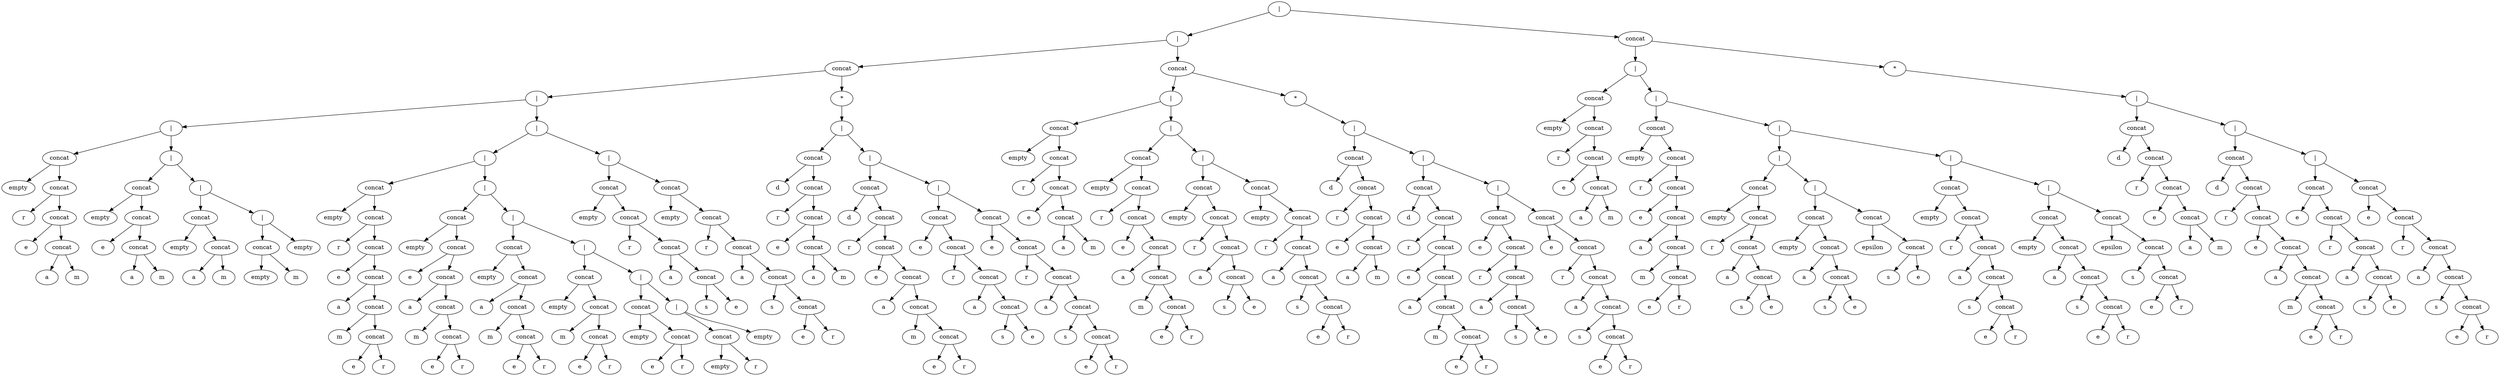 digraph G {
  tqdzowwwfpzbmthllhtxhfxwwqhfbe [label="|"];
  tqdzowwwfpzbmthllhtxhfxwwqhfbe -> tvkfwtobokqbbnuyygrsabollouxmg;
  tvkfwtobokqbbnuyygrsabollouxmg [label="|"];
  tvkfwtobokqbbnuyygrsabollouxmg -> ijbyyphecbxwcgjocwclrdvugpegwr;
  ijbyyphecbxwcgjocwclrdvugpegwr [label="concat"];
  ijbyyphecbxwcgjocwclrdvugpegwr -> paeahekskzopavmrcrymavplmphzdm;
  paeahekskzopavmrcrymavplmphzdm [label="|"];
  paeahekskzopavmrcrymavplmphzdm -> vnvenmwomslymnkrhrzhovrszpculj;
  vnvenmwomslymnkrhrzhovrszpculj [label="|"];
  vnvenmwomslymnkrhrzhovrszpculj -> qrgjsqfmwpcwbyzlforszjidtwihfl;
  qrgjsqfmwpcwbyzlforszjidtwihfl [label="concat"];
  qrgjsqfmwpcwbyzlforszjidtwihfl -> djfhytnpsexleknnftrhpzuxzpgylp;
  djfhytnpsexleknnftrhpzuxzpgylp [label="empty"];
  qrgjsqfmwpcwbyzlforszjidtwihfl -> ouleuensdghlzicmmkfqfkfsauofct;
  ouleuensdghlzicmmkfqfkfsauofct [label="concat"];
  ouleuensdghlzicmmkfqfkfsauofct -> xtxicjxqtifcvzdkgnjrjmqmdshvoq;
  xtxicjxqtifcvzdkgnjrjmqmdshvoq [label="r"];
  ouleuensdghlzicmmkfqfkfsauofct -> jknsqkyddhphkjylpufjbsrfllvxbl;
  jknsqkyddhphkjylpufjbsrfllvxbl [label="concat"];
  jknsqkyddhphkjylpufjbsrfllvxbl -> tqrfbpqhfqmajrazocofonvddwqxqg;
  tqrfbpqhfqmajrazocofonvddwqxqg [label="e"];
  jknsqkyddhphkjylpufjbsrfllvxbl -> pwbqesvuzbsmyxouqlbmpeubgswohl;
  pwbqesvuzbsmyxouqlbmpeubgswohl [label="concat"];
  pwbqesvuzbsmyxouqlbmpeubgswohl -> yxqgmyzjqsbofvlpfqgdiudnnefgiq;
  yxqgmyzjqsbofvlpfqgdiudnnefgiq [label="a"];
  pwbqesvuzbsmyxouqlbmpeubgswohl -> kubirfznxzqqrsayudexhhzkaxddag;
  kubirfznxzqqrsayudexhhzkaxddag [label="m"];
  vnvenmwomslymnkrhrzhovrszpculj -> sunzkintxtyovblljuwoaywgvoeuni;
  sunzkintxtyovblljuwoaywgvoeuni [label="|"];
  sunzkintxtyovblljuwoaywgvoeuni -> tdtyztftmfbjtjxsllbvsfhpknuqdv;
  tdtyztftmfbjtjxsllbvsfhpknuqdv [label="concat"];
  tdtyztftmfbjtjxsllbvsfhpknuqdv -> zanfsrjejfzlotkowzlsxbasnctzmy;
  zanfsrjejfzlotkowzlsxbasnctzmy [label="empty"];
  tdtyztftmfbjtjxsllbvsfhpknuqdv -> fsyxzozorfrlotzkjfvrkoqljazqkw;
  fsyxzozorfrlotzkjfvrkoqljazqkw [label="concat"];
  fsyxzozorfrlotzkjfvrkoqljazqkw -> sdgnuhejkfqxkdfptpcokhckxgynto;
  sdgnuhejkfqxkdfptpcokhckxgynto [label="e"];
  fsyxzozorfrlotzkjfvrkoqljazqkw -> wooqmhnxrzcmqjqtfggoudhfldwaup;
  wooqmhnxrzcmqjqtfggoudhfldwaup [label="concat"];
  wooqmhnxrzcmqjqtfggoudhfldwaup -> gmpucpfpjnegeqpdzteyxygjsfxsqp;
  gmpucpfpjnegeqpdzteyxygjsfxsqp [label="a"];
  wooqmhnxrzcmqjqtfggoudhfldwaup -> zqhfewudsadotspeynswmeoleolycn;
  zqhfewudsadotspeynswmeoleolycn [label="m"];
  sunzkintxtyovblljuwoaywgvoeuni -> njxtchdgzackjtksglvownlummwjsh;
  njxtchdgzackjtksglvownlummwjsh [label="|"];
  njxtchdgzackjtksglvownlummwjsh -> xspnlnplyqczulkdphhijdwrjfjmpd;
  xspnlnplyqczulkdphhijdwrjfjmpd [label="concat"];
  xspnlnplyqczulkdphhijdwrjfjmpd -> jvddxexuffstsnscxqofhulxtgwjnn;
  jvddxexuffstsnscxqofhulxtgwjnn [label="empty"];
  xspnlnplyqczulkdphhijdwrjfjmpd -> mxycfcodpeqlfcuhewhaetlnarpfzn;
  mxycfcodpeqlfcuhewhaetlnarpfzn [label="concat"];
  mxycfcodpeqlfcuhewhaetlnarpfzn -> lhhmjzrexjwiycltcapgfrhwxkopfr;
  lhhmjzrexjwiycltcapgfrhwxkopfr [label="a"];
  mxycfcodpeqlfcuhewhaetlnarpfzn -> jcrballoycooamfdbqnyhetaxmucwb;
  jcrballoycooamfdbqnyhetaxmucwb [label="m"];
  njxtchdgzackjtksglvownlummwjsh -> nbdqowkqpmwoublyjydipupbhbqpvr;
  nbdqowkqpmwoublyjydipupbhbqpvr [label="|"];
  nbdqowkqpmwoublyjydipupbhbqpvr -> cqylhspfytnixbjvwijuextbxpguam;
  cqylhspfytnixbjvwijuextbxpguam [label="concat"];
  cqylhspfytnixbjvwijuextbxpguam -> qlewedauugkhvsynsaqhaaibekkrmw;
  qlewedauugkhvsynsaqhaaibekkrmw [label="empty"];
  cqylhspfytnixbjvwijuextbxpguam -> wtljzeiclpbrofcxhfcmuztitgjpgh;
  wtljzeiclpbrofcxhfcmuztitgjpgh [label="m"];
  nbdqowkqpmwoublyjydipupbhbqpvr -> okqdeusueshphjpdrhhdlcafxhpjoc;
  okqdeusueshphjpdrhhdlcafxhpjoc [label="empty"];
  paeahekskzopavmrcrymavplmphzdm -> ozngdtxtxhwyrxdzkhqpawnmxuauue;
  ozngdtxtxhwyrxdzkhqpawnmxuauue [label="|"];
  ozngdtxtxhwyrxdzkhqpawnmxuauue -> mlmabnmzevubpsdyudmidehcscecog;
  mlmabnmzevubpsdyudmidehcscecog [label="|"];
  mlmabnmzevubpsdyudmidehcscecog -> ltnupcngviwthjhortonzibknwcrkq;
  ltnupcngviwthjhortonzibknwcrkq [label="concat"];
  ltnupcngviwthjhortonzibknwcrkq -> ovifimzxjzgkkycmseyflyztlxldiz;
  ovifimzxjzgkkycmseyflyztlxldiz [label="empty"];
  ltnupcngviwthjhortonzibknwcrkq -> ikgadkvhgixtanzmzoeorfjgmtlzcd;
  ikgadkvhgixtanzmzoeorfjgmtlzcd [label="concat"];
  ikgadkvhgixtanzmzoeorfjgmtlzcd -> fhyjhmpepkcbvyfuapwxmzlcsyjvpt;
  fhyjhmpepkcbvyfuapwxmzlcsyjvpt [label="r"];
  ikgadkvhgixtanzmzoeorfjgmtlzcd -> rzdrcilkkazrmsecrfhterikeluglw;
  rzdrcilkkazrmsecrfhterikeluglw [label="concat"];
  rzdrcilkkazrmsecrfhterikeluglw -> quuvyxpggkctxuefoogxngwwuobbuu;
  quuvyxpggkctxuefoogxngwwuobbuu [label="e"];
  rzdrcilkkazrmsecrfhterikeluglw -> aciqeefjherekqefuxufaohpzqpzhk;
  aciqeefjherekqefuxufaohpzqpzhk [label="concat"];
  aciqeefjherekqefuxufaohpzqpzhk -> srcanoskxfithjcffqhlcifgssxics;
  srcanoskxfithjcffqhlcifgssxics [label="a"];
  aciqeefjherekqefuxufaohpzqpzhk -> shmrxymeuxarxrgkurvlmtizvufgjq;
  shmrxymeuxarxrgkurvlmtizvufgjq [label="concat"];
  shmrxymeuxarxrgkurvlmtizvufgjq -> pnlbdjxhafezcjzfaqkygeesduaqsg;
  pnlbdjxhafezcjzfaqkygeesduaqsg [label="m"];
  shmrxymeuxarxrgkurvlmtizvufgjq -> ihllqrszhtonpazzyuyswseyymgubj;
  ihllqrszhtonpazzyuyswseyymgubj [label="concat"];
  ihllqrszhtonpazzyuyswseyymgubj -> sviporjisqtxzbwewlufseauyaxnci;
  sviporjisqtxzbwewlufseauyaxnci [label="e"];
  ihllqrszhtonpazzyuyswseyymgubj -> ujgbyrertiwhyybukcnfncroyyawxp;
  ujgbyrertiwhyybukcnfncroyyawxp [label="r"];
  mlmabnmzevubpsdyudmidehcscecog -> cxowanusvznrfpivuotvesmftppinh;
  cxowanusvznrfpivuotvesmftppinh [label="|"];
  cxowanusvznrfpivuotvesmftppinh -> mjuukhaweptsefpfwdqxaqzrctbnnf;
  mjuukhaweptsefpfwdqxaqzrctbnnf [label="concat"];
  mjuukhaweptsefpfwdqxaqzrctbnnf -> fqsdoljmsfwraiizuzejmktypcuvao;
  fqsdoljmsfwraiizuzejmktypcuvao [label="empty"];
  mjuukhaweptsefpfwdqxaqzrctbnnf -> zihjoqpjivqmwrrjrntmjbqqrgxehu;
  zihjoqpjivqmwrrjrntmjbqqrgxehu [label="concat"];
  zihjoqpjivqmwrrjrntmjbqqrgxehu -> deiqaalagjqcjojhbhlfvmbpoubuso;
  deiqaalagjqcjojhbhlfvmbpoubuso [label="e"];
  zihjoqpjivqmwrrjrntmjbqqrgxehu -> wzkvwgvvoeukzykmpriqbkjoeshzfa;
  wzkvwgvvoeukzykmpriqbkjoeshzfa [label="concat"];
  wzkvwgvvoeukzykmpriqbkjoeshzfa -> uxqnjjtqgtvmghupaqabybnupdmgvo;
  uxqnjjtqgtvmghupaqabybnupdmgvo [label="a"];
  wzkvwgvvoeukzykmpriqbkjoeshzfa -> pelguqcxhspfwveqnfpixvdllxidnc;
  pelguqcxhspfwveqnfpixvdllxidnc [label="concat"];
  pelguqcxhspfwveqnfpixvdllxidnc -> zmvaboouroqxjwauiyrfsfnfrqlgbt;
  zmvaboouroqxjwauiyrfsfnfrqlgbt [label="m"];
  pelguqcxhspfwveqnfpixvdllxidnc -> prtzhtzggzcohncysbxcsngfodllev;
  prtzhtzggzcohncysbxcsngfodllev [label="concat"];
  prtzhtzggzcohncysbxcsngfodllev -> qeoahjpwrgzrjanjgpwylkaxsfxbvk;
  qeoahjpwrgzrjanjgpwylkaxsfxbvk [label="e"];
  prtzhtzggzcohncysbxcsngfodllev -> jhgrxizhtnywauuwhmhneudqscklee;
  jhgrxizhtnywauuwhmhneudqscklee [label="r"];
  cxowanusvznrfpivuotvesmftppinh -> slriecbkoznsugyevzxdnpxmpjvpew;
  slriecbkoznsugyevzxdnpxmpjvpew [label="|"];
  slriecbkoznsugyevzxdnpxmpjvpew -> afghewjjaprlqshhfgktsfoloavwrw;
  afghewjjaprlqshhfgktsfoloavwrw [label="concat"];
  afghewjjaprlqshhfgktsfoloavwrw -> mokclfngtxcpabxdxojsdtenddjqrd;
  mokclfngtxcpabxdxojsdtenddjqrd [label="empty"];
  afghewjjaprlqshhfgktsfoloavwrw -> qlhjkikmnsdwjiqflioifnvovqnlmg;
  qlhjkikmnsdwjiqflioifnvovqnlmg [label="concat"];
  qlhjkikmnsdwjiqflioifnvovqnlmg -> qnizgpbchbatifzoimozqwyhpukyyg;
  qnizgpbchbatifzoimozqwyhpukyyg [label="a"];
  qlhjkikmnsdwjiqflioifnvovqnlmg -> yydhtjtupywwwmyyhhahsvcmvtxwsk;
  yydhtjtupywwwmyyhhahsvcmvtxwsk [label="concat"];
  yydhtjtupywwwmyyhhahsvcmvtxwsk -> smxkknfjeyzhuejkolqbjgqyaheplx;
  smxkknfjeyzhuejkolqbjgqyaheplx [label="m"];
  yydhtjtupywwwmyyhhahsvcmvtxwsk -> qmhnnleiitbevqyqhkouvswlcextsm;
  qmhnnleiitbevqyqhkouvswlcextsm [label="concat"];
  qmhnnleiitbevqyqhkouvswlcextsm -> ivkidpznycqkjothajxjixogmvqcfw;
  ivkidpznycqkjothajxjixogmvqcfw [label="e"];
  qmhnnleiitbevqyqhkouvswlcextsm -> xuvsopubnwspzdbtumiscmnfzguqte;
  xuvsopubnwspzdbtumiscmnfzguqte [label="r"];
  slriecbkoznsugyevzxdnpxmpjvpew -> mgftxsoxlsouxwtfxnweoahvfjumuo;
  mgftxsoxlsouxwtfxnweoahvfjumuo [label="|"];
  mgftxsoxlsouxwtfxnweoahvfjumuo -> nbnzcipcjepcpfiuoxhkarpxfizjrj;
  nbnzcipcjepcpfiuoxhkarpxfizjrj [label="concat"];
  nbnzcipcjepcpfiuoxhkarpxfizjrj -> tftdewiacslnxxiwvxahgndkxbdtbq;
  tftdewiacslnxxiwvxahgndkxbdtbq [label="empty"];
  nbnzcipcjepcpfiuoxhkarpxfizjrj -> esdsspyyhphbjjsoasjitrusenpqdz;
  esdsspyyhphbjjsoasjitrusenpqdz [label="concat"];
  esdsspyyhphbjjsoasjitrusenpqdz -> gverjjlgljzgmlcbflibohiyydcflf;
  gverjjlgljzgmlcbflibohiyydcflf [label="m"];
  esdsspyyhphbjjsoasjitrusenpqdz -> vhnyzpexlzajzmdeeljjwbkywbkkul;
  vhnyzpexlzajzmdeeljjwbkywbkkul [label="concat"];
  vhnyzpexlzajzmdeeljjwbkywbkkul -> mkceqhjfkkaskpelxvtaynrlisrvdv;
  mkceqhjfkkaskpelxvtaynrlisrvdv [label="e"];
  vhnyzpexlzajzmdeeljjwbkywbkkul -> vhkuztjpkazbiissixcufpyeihpzve;
  vhkuztjpkazbiissixcufpyeihpzve [label="r"];
  mgftxsoxlsouxwtfxnweoahvfjumuo -> khubesxdesgjmtkvvhxzydivqkgqjo;
  khubesxdesgjmtkvvhxzydivqkgqjo [label="|"];
  khubesxdesgjmtkvvhxzydivqkgqjo -> lmunwigrlxhiqmloqqlqlvuwigtfsw;
  lmunwigrlxhiqmloqqlqlvuwigtfsw [label="concat"];
  lmunwigrlxhiqmloqqlqlvuwigtfsw -> dtuwpawrmsjlqxhmwjpcrywxjcebao;
  dtuwpawrmsjlqxhmwjpcrywxjcebao [label="empty"];
  lmunwigrlxhiqmloqqlqlvuwigtfsw -> oxmawsyhctqgrlzssmbojwnimpxmbc;
  oxmawsyhctqgrlzssmbojwnimpxmbc [label="concat"];
  oxmawsyhctqgrlzssmbojwnimpxmbc -> ftiwaaujsuhazyqkpovdaoigzxexwk;
  ftiwaaujsuhazyqkpovdaoigzxexwk [label="e"];
  oxmawsyhctqgrlzssmbojwnimpxmbc -> hheppasgohnovlynjngmboknpedjzm;
  hheppasgohnovlynjngmboknpedjzm [label="r"];
  khubesxdesgjmtkvvhxzydivqkgqjo -> qjptrgnafqhbxuncadzytzrowqsbji;
  qjptrgnafqhbxuncadzytzrowqsbji [label="|"];
  qjptrgnafqhbxuncadzytzrowqsbji -> tygqirerllrpumadrnsuuzptvbkanf;
  tygqirerllrpumadrnsuuzptvbkanf [label="concat"];
  tygqirerllrpumadrnsuuzptvbkanf -> bkspitsuepvpbqgjabzdufwdrdsbcb;
  bkspitsuepvpbqgjabzdufwdrdsbcb [label="empty"];
  tygqirerllrpumadrnsuuzptvbkanf -> ylyphcwnmfwubmsawrqvipalfhassi;
  ylyphcwnmfwubmsawrqvipalfhassi [label="r"];
  qjptrgnafqhbxuncadzytzrowqsbji -> njrrmyzonncrgpgmwdpbdqxfamznsu;
  njrrmyzonncrgpgmwdpbdqxfamznsu [label="empty"];
  ozngdtxtxhwyrxdzkhqpawnmxuauue -> ybujqwklumzmffqippciihvmeqiovg;
  ybujqwklumzmffqippciihvmeqiovg [label="|"];
  ybujqwklumzmffqippciihvmeqiovg -> uqzldfcscuecovnhaiseizsvtxywsk;
  uqzldfcscuecovnhaiseizsvtxywsk [label="concat"];
  uqzldfcscuecovnhaiseizsvtxywsk -> lwhjcczggyzumyeypvxmvgdkqlvnqq;
  lwhjcczggyzumyeypvxmvgdkqlvnqq [label="empty"];
  uqzldfcscuecovnhaiseizsvtxywsk -> wivzcdajebqanbzsyithpnbezfnwpg;
  wivzcdajebqanbzsyithpnbezfnwpg [label="concat"];
  wivzcdajebqanbzsyithpnbezfnwpg -> ioumyysygmtlbrlucxdhfxyuuobkpv;
  ioumyysygmtlbrlucxdhfxyuuobkpv [label="r"];
  wivzcdajebqanbzsyithpnbezfnwpg -> trdymjsfwugssrjcrkiygzendjrapv;
  trdymjsfwugssrjcrkiygzendjrapv [label="concat"];
  trdymjsfwugssrjcrkiygzendjrapv -> skuhbzsvlnrtoxdsijlxytcajgjvqe;
  skuhbzsvlnrtoxdsijlxytcajgjvqe [label="a"];
  trdymjsfwugssrjcrkiygzendjrapv -> zmpiepxoseljhhwyjsqqmjgqdyjwha;
  zmpiepxoseljhhwyjsqqmjgqdyjwha [label="concat"];
  zmpiepxoseljhhwyjsqqmjgqdyjwha -> mhhwyegtizegexoamgxroqkdaiwusz;
  mhhwyegtizegexoamgxroqkdaiwusz [label="s"];
  zmpiepxoseljhhwyjsqqmjgqdyjwha -> vfbiezikfbedwxbyhxcjazwcztvats;
  vfbiezikfbedwxbyhxcjazwcztvats [label="e"];
  ybujqwklumzmffqippciihvmeqiovg -> rnfxmalddlquoygodpnudcxqmansiy;
  rnfxmalddlquoygodpnudcxqmansiy [label="concat"];
  rnfxmalddlquoygodpnudcxqmansiy -> extrptpoavugxoqzofqzrjttvzdkca;
  extrptpoavugxoqzofqzrjttvzdkca [label="empty"];
  rnfxmalddlquoygodpnudcxqmansiy -> mdfnlpdlcthpjtmpkrhkqgqoivlxua;
  mdfnlpdlcthpjtmpkrhkqgqoivlxua [label="concat"];
  mdfnlpdlcthpjtmpkrhkqgqoivlxua -> oygppkptcgwylzaqzbrzdrwksuwztq;
  oygppkptcgwylzaqzbrzdrwksuwztq [label="r"];
  mdfnlpdlcthpjtmpkrhkqgqoivlxua -> mbavaiftkolnmzegnrbafzbejdunwj;
  mbavaiftkolnmzegnrbafzbejdunwj [label="concat"];
  mbavaiftkolnmzegnrbafzbejdunwj -> xwwreklderocmkqvkzgdadkoqsqwgj;
  xwwreklderocmkqvkzgdadkoqsqwgj [label="a"];
  mbavaiftkolnmzegnrbafzbejdunwj -> fultjfkvdtwfsspzxnspqaundbfovj;
  fultjfkvdtwfsspzxnspqaundbfovj [label="concat"];
  fultjfkvdtwfsspzxnspqaundbfovj -> jalppwxfkyyysexeyqgojtmjtioorp;
  jalppwxfkyyysexeyqgojtmjtioorp [label="s"];
  fultjfkvdtwfsspzxnspqaundbfovj -> snkjfdjguoelcerrxldwhiiwhxzvnp;
  snkjfdjguoelcerrxldwhiiwhxzvnp [label="concat"];
  snkjfdjguoelcerrxldwhiiwhxzvnp -> trlchcgcfdrnhpsibxieovqmwqiwuf;
  trlchcgcfdrnhpsibxieovqmwqiwuf [label="e"];
  snkjfdjguoelcerrxldwhiiwhxzvnp -> kwzjpswpmfgrslyrivmaegcybhofla;
  kwzjpswpmfgrslyrivmaegcybhofla [label="r"];
  ijbyyphecbxwcgjocwclrdvugpegwr -> gsgoarwyunfdpeegqcfqyrbvmdcabv;
  gsgoarwyunfdpeegqcfqyrbvmdcabv [label="*"];
  gsgoarwyunfdpeegqcfqyrbvmdcabv -> iagapoiugcavwvbhdwcpkcwtsmuesg;
  iagapoiugcavwvbhdwcpkcwtsmuesg [label="|"];
  iagapoiugcavwvbhdwcpkcwtsmuesg -> ulthgctexpdnsezhqhrdmkrekusnof;
  ulthgctexpdnsezhqhrdmkrekusnof [label="concat"];
  ulthgctexpdnsezhqhrdmkrekusnof -> nkkmhuzsfawmowmqffbedpowguouus;
  nkkmhuzsfawmowmqffbedpowguouus [label="d"];
  ulthgctexpdnsezhqhrdmkrekusnof -> ljeoqduuqjkmjjnlpdtyqtmrqcwedk;
  ljeoqduuqjkmjjnlpdtyqtmrqcwedk [label="concat"];
  ljeoqduuqjkmjjnlpdtyqtmrqcwedk -> ygpiyqvnuctcowvjlbbxmzibqqoybd;
  ygpiyqvnuctcowvjlbbxmzibqqoybd [label="r"];
  ljeoqduuqjkmjjnlpdtyqtmrqcwedk -> oilzvtcpsnmevmpxblcqumvmotzlmq;
  oilzvtcpsnmevmpxblcqumvmotzlmq [label="concat"];
  oilzvtcpsnmevmpxblcqumvmotzlmq -> kvannqfhjvvnvtuhfhbmpujsgkxlcv;
  kvannqfhjvvnvtuhfhbmpujsgkxlcv [label="e"];
  oilzvtcpsnmevmpxblcqumvmotzlmq -> vfzxewzxeealhciiytebwnlfexnlzj;
  vfzxewzxeealhciiytebwnlfexnlzj [label="concat"];
  vfzxewzxeealhciiytebwnlfexnlzj -> ckcenrfvrvubkahdaljvhwhkxgdbcy;
  ckcenrfvrvubkahdaljvhwhkxgdbcy [label="a"];
  vfzxewzxeealhciiytebwnlfexnlzj -> yyjumfxxxigxjatuxeqywljjhetdjn;
  yyjumfxxxigxjatuxeqywljjhetdjn [label="m"];
  iagapoiugcavwvbhdwcpkcwtsmuesg -> aldrpgbyibbhqhdaxpgxdlmdldlkzt;
  aldrpgbyibbhqhdaxpgxdlmdldlkzt [label="|"];
  aldrpgbyibbhqhdaxpgxdlmdldlkzt -> oyuhcugqqimormuavecmcjalxxfnow;
  oyuhcugqqimormuavecmcjalxxfnow [label="concat"];
  oyuhcugqqimormuavecmcjalxxfnow -> cghligeiudklhrdiettyntivxbnzjx;
  cghligeiudklhrdiettyntivxbnzjx [label="d"];
  oyuhcugqqimormuavecmcjalxxfnow -> tjhiflkwbkyfisdkdrwgkaxlyvduwq;
  tjhiflkwbkyfisdkdrwgkaxlyvduwq [label="concat"];
  tjhiflkwbkyfisdkdrwgkaxlyvduwq -> pghyaxnjyryzxvgjathpmnujymxqvg;
  pghyaxnjyryzxvgjathpmnujymxqvg [label="r"];
  tjhiflkwbkyfisdkdrwgkaxlyvduwq -> nqlzsydylbqshzskrfynacwaasfylx;
  nqlzsydylbqshzskrfynacwaasfylx [label="concat"];
  nqlzsydylbqshzskrfynacwaasfylx -> jnkkdtruggerfpjqzshkunskiibliq;
  jnkkdtruggerfpjqzshkunskiibliq [label="e"];
  nqlzsydylbqshzskrfynacwaasfylx -> hkanfjkaqzayqejykbsudnhkolmmhs;
  hkanfjkaqzayqejykbsudnhkolmmhs [label="concat"];
  hkanfjkaqzayqejykbsudnhkolmmhs -> tioucnvegqctdsczlhcqqoubujpdez;
  tioucnvegqctdsczlhcqqoubujpdez [label="a"];
  hkanfjkaqzayqejykbsudnhkolmmhs -> ootikxcwmnqowmwheptzdqjhpxqgvs;
  ootikxcwmnqowmwheptzdqjhpxqgvs [label="concat"];
  ootikxcwmnqowmwheptzdqjhpxqgvs -> cnmotlrlgokoahvehktzypdrrubrfz;
  cnmotlrlgokoahvehktzypdrrubrfz [label="m"];
  ootikxcwmnqowmwheptzdqjhpxqgvs -> mhncvozswrfbvqsjxjfcaqdwhqxzrf;
  mhncvozswrfbvqsjxjfcaqdwhqxzrf [label="concat"];
  mhncvozswrfbvqsjxjfcaqdwhqxzrf -> ilarenjvieoftqwtjaaqyrgwizvwcy;
  ilarenjvieoftqwtjaaqyrgwizvwcy [label="e"];
  mhncvozswrfbvqsjxjfcaqdwhqxzrf -> egkplukkcrmsjupkmerglhivhoiqiy;
  egkplukkcrmsjupkmerglhivhoiqiy [label="r"];
  aldrpgbyibbhqhdaxpgxdlmdldlkzt -> okgovwmhgskyrziqsgllpxefzluoqq;
  okgovwmhgskyrziqsgllpxefzluoqq [label="|"];
  okgovwmhgskyrziqsgllpxefzluoqq -> mbphxicimnroufudbkrpbwierrxzxd;
  mbphxicimnroufudbkrpbwierrxzxd [label="concat"];
  mbphxicimnroufudbkrpbwierrxzxd -> wlnxtkgagtkxyafntqcjxvgjdsiibf;
  wlnxtkgagtkxyafntqcjxvgjdsiibf [label="e"];
  mbphxicimnroufudbkrpbwierrxzxd -> ciedpxjkzxkfxyafcmuerjpbwnqtye;
  ciedpxjkzxkfxyafcmuerjpbwnqtye [label="concat"];
  ciedpxjkzxkfxyafcmuerjpbwnqtye -> ertgvsfwxgkuyrufcfgihlbtsnvnvn;
  ertgvsfwxgkuyrufcfgihlbtsnvnvn [label="r"];
  ciedpxjkzxkfxyafcmuerjpbwnqtye -> dlpuzlmktuizioolxxhdtmoxkrrvbq;
  dlpuzlmktuizioolxxhdtmoxkrrvbq [label="concat"];
  dlpuzlmktuizioolxxhdtmoxkrrvbq -> bsbtgdxviebvqckebkyxxwmybbcxrf;
  bsbtgdxviebvqckebkyxxwmybbcxrf [label="a"];
  dlpuzlmktuizioolxxhdtmoxkrrvbq -> xxzdngpbxkxdmgpmsqkpeospvnzuys;
  xxzdngpbxkxdmgpmsqkpeospvnzuys [label="concat"];
  xxzdngpbxkxdmgpmsqkpeospvnzuys -> pejxrwvukgrvackffixtzkwdzfurck;
  pejxrwvukgrvackffixtzkwdzfurck [label="s"];
  xxzdngpbxkxdmgpmsqkpeospvnzuys -> sjqkghwmwnwhrxtkgbdyayiwlbovjm;
  sjqkghwmwnwhrxtkgbdyayiwlbovjm [label="e"];
  okgovwmhgskyrziqsgllpxefzluoqq -> vzofqpfsxfgprhpconlxhqarssewie;
  vzofqpfsxfgprhpconlxhqarssewie [label="concat"];
  vzofqpfsxfgprhpconlxhqarssewie -> aqvykegudtkyeqihepptyihjypmqzu;
  aqvykegudtkyeqihepptyihjypmqzu [label="e"];
  vzofqpfsxfgprhpconlxhqarssewie -> vqulcbfxdpcuxwwieetczmapiktacp;
  vqulcbfxdpcuxwwieetczmapiktacp [label="concat"];
  vqulcbfxdpcuxwwieetczmapiktacp -> ehtcwmzrrmevhowvkftnqwncflbyri;
  ehtcwmzrrmevhowvkftnqwncflbyri [label="r"];
  vqulcbfxdpcuxwwieetczmapiktacp -> hjpvdyarpkniqltyglqvvwhtzjiyvk;
  hjpvdyarpkniqltyglqvvwhtzjiyvk [label="concat"];
  hjpvdyarpkniqltyglqvvwhtzjiyvk -> bojmnzdiupzzcboblswcrgdhxeeoyl;
  bojmnzdiupzzcboblswcrgdhxeeoyl [label="a"];
  hjpvdyarpkniqltyglqvvwhtzjiyvk -> iaglisrgkjagnoksadryrclrnphifb;
  iaglisrgkjagnoksadryrclrnphifb [label="concat"];
  iaglisrgkjagnoksadryrclrnphifb -> tppwerwrwaicaeqwfeqnnyfzljpmgn;
  tppwerwrwaicaeqwfeqnnyfzljpmgn [label="s"];
  iaglisrgkjagnoksadryrclrnphifb -> hrctxtqxzrchganoenubabnxqbrrpz;
  hrctxtqxzrchganoenubabnxqbrrpz [label="concat"];
  hrctxtqxzrchganoenubabnxqbrrpz -> fqytnkrvopbyywsfxsejzejgtvbnsx;
  fqytnkrvopbyywsfxsejzejgtvbnsx [label="e"];
  hrctxtqxzrchganoenubabnxqbrrpz -> xilmnnpuegviyizojjviljwzysyozl;
  xilmnnpuegviyizojjviljwzysyozl [label="r"];
  tvkfwtobokqbbnuyygrsabollouxmg -> lvprvrpxjiagypzlxpqxnksnsrxezc;
  lvprvrpxjiagypzlxpqxnksnsrxezc [label="concat"];
  lvprvrpxjiagypzlxpqxnksnsrxezc -> wbsiiksaepmvnjykeaejlcbipdctov;
  wbsiiksaepmvnjykeaejlcbipdctov [label="|"];
  wbsiiksaepmvnjykeaejlcbipdctov -> ntfszadilwwwosxoacmpwezpvljcom;
  ntfszadilwwwosxoacmpwezpvljcom [label="concat"];
  ntfszadilwwwosxoacmpwezpvljcom -> asjeucfetecoidrhdllrtxaxysvuaa;
  asjeucfetecoidrhdllrtxaxysvuaa [label="empty"];
  ntfszadilwwwosxoacmpwezpvljcom -> pdtlolsmoanbqkquesjrickfurhlpm;
  pdtlolsmoanbqkquesjrickfurhlpm [label="concat"];
  pdtlolsmoanbqkquesjrickfurhlpm -> swhlludkncivmaywtulqhwtnjmbxvh;
  swhlludkncivmaywtulqhwtnjmbxvh [label="r"];
  pdtlolsmoanbqkquesjrickfurhlpm -> gsibocawyzpycpjgzlvglxgfosmclm;
  gsibocawyzpycpjgzlvglxgfosmclm [label="concat"];
  gsibocawyzpycpjgzlvglxgfosmclm -> xfjvjfhynncbvclxgsppeltmfqskpt;
  xfjvjfhynncbvclxgsppeltmfqskpt [label="e"];
  gsibocawyzpycpjgzlvglxgfosmclm -> kvqyblxstcwnckvpajrxujhyekoonn;
  kvqyblxstcwnckvpajrxujhyekoonn [label="concat"];
  kvqyblxstcwnckvpajrxujhyekoonn -> kzadwdcwcddbnskfzklsetrwqxdrvc;
  kzadwdcwcddbnskfzklsetrwqxdrvc [label="a"];
  kvqyblxstcwnckvpajrxujhyekoonn -> ewzpxfupkcthccocxvehaodzarvctu;
  ewzpxfupkcthccocxvehaodzarvctu [label="m"];
  wbsiiksaepmvnjykeaejlcbipdctov -> mbqzcqjdimcqhevyrgjkrkdtssktwf;
  mbqzcqjdimcqhevyrgjkrkdtssktwf [label="|"];
  mbqzcqjdimcqhevyrgjkrkdtssktwf -> jtavqqyrnfqbkrcmphpbcxbzogftbd;
  jtavqqyrnfqbkrcmphpbcxbzogftbd [label="concat"];
  jtavqqyrnfqbkrcmphpbcxbzogftbd -> sungulafglhnhcpsbrkynlyybgjdid;
  sungulafglhnhcpsbrkynlyybgjdid [label="empty"];
  jtavqqyrnfqbkrcmphpbcxbzogftbd -> opviepsckzwkdknxfnqgxoijmraikw;
  opviepsckzwkdknxfnqgxoijmraikw [label="concat"];
  opviepsckzwkdknxfnqgxoijmraikw -> tytykqycidfnepzfwckwayruutrtlz;
  tytykqycidfnepzfwckwayruutrtlz [label="r"];
  opviepsckzwkdknxfnqgxoijmraikw -> wtclfvwddjopqhmutrugfrhzgvbqgw;
  wtclfvwddjopqhmutrugfrhzgvbqgw [label="concat"];
  wtclfvwddjopqhmutrugfrhzgvbqgw -> glfjnoffgfpyjbmctyxfjhihuvsjey;
  glfjnoffgfpyjbmctyxfjhihuvsjey [label="e"];
  wtclfvwddjopqhmutrugfrhzgvbqgw -> lfeolfblrfitkyabfsgalnwfrdzudw;
  lfeolfblrfitkyabfsgalnwfrdzudw [label="concat"];
  lfeolfblrfitkyabfsgalnwfrdzudw -> bxsifwbkuqkhfxkkuzqymrcjeuooik;
  bxsifwbkuqkhfxkkuzqymrcjeuooik [label="a"];
  lfeolfblrfitkyabfsgalnwfrdzudw -> dllpsuqgbhuuqvznssjjxjgomevkin;
  dllpsuqgbhuuqvznssjjxjgomevkin [label="concat"];
  dllpsuqgbhuuqvznssjjxjgomevkin -> jscybtfpuqmfgqpxyuapcbvbsxynka;
  jscybtfpuqmfgqpxyuapcbvbsxynka [label="m"];
  dllpsuqgbhuuqvznssjjxjgomevkin -> hiuubbzckccgbiwmwyuklfwsvuqial;
  hiuubbzckccgbiwmwyuklfwsvuqial [label="concat"];
  hiuubbzckccgbiwmwyuklfwsvuqial -> bdwzsdakdtgzxapmxxbxydgbqzdrun;
  bdwzsdakdtgzxapmxxbxydgbqzdrun [label="e"];
  hiuubbzckccgbiwmwyuklfwsvuqial -> xuiesqtnaquvzvxrjuvxbouceiyvrs;
  xuiesqtnaquvzvxrjuvxbouceiyvrs [label="r"];
  mbqzcqjdimcqhevyrgjkrkdtssktwf -> narknxevjzyvdocjkdbxpqihkpdawe;
  narknxevjzyvdocjkdbxpqihkpdawe [label="|"];
  narknxevjzyvdocjkdbxpqihkpdawe -> ilhicuosmluczfvlwyzrgujsxfdqcy;
  ilhicuosmluczfvlwyzrgujsxfdqcy [label="concat"];
  ilhicuosmluczfvlwyzrgujsxfdqcy -> zntvwxicwdmmxmobmtrxpxfzziflac;
  zntvwxicwdmmxmobmtrxpxfzziflac [label="empty"];
  ilhicuosmluczfvlwyzrgujsxfdqcy -> lspmoizzxwmwiwqpfyvmawomxujhlz;
  lspmoizzxwmwiwqpfyvmawomxujhlz [label="concat"];
  lspmoizzxwmwiwqpfyvmawomxujhlz -> ozvyfyokcuwvfkqytqtficromadnvd;
  ozvyfyokcuwvfkqytqtficromadnvd [label="r"];
  lspmoizzxwmwiwqpfyvmawomxujhlz -> tzmygqkqwgvsqazuaztzzuuorwidxp;
  tzmygqkqwgvsqazuaztzzuuorwidxp [label="concat"];
  tzmygqkqwgvsqazuaztzzuuorwidxp -> ilxayrqwkvissebdxeonfcdlmupfxv;
  ilxayrqwkvissebdxeonfcdlmupfxv [label="a"];
  tzmygqkqwgvsqazuaztzzuuorwidxp -> muiuhgothnvgspvabtqmrjzshjtjlk;
  muiuhgothnvgspvabtqmrjzshjtjlk [label="concat"];
  muiuhgothnvgspvabtqmrjzshjtjlk -> qcykrhszhktnjhufeflunutlzcdhea;
  qcykrhszhktnjhufeflunutlzcdhea [label="s"];
  muiuhgothnvgspvabtqmrjzshjtjlk -> tcdrowmursxmprmfllkcwhcbyewrrv;
  tcdrowmursxmprmfllkcwhcbyewrrv [label="e"];
  narknxevjzyvdocjkdbxpqihkpdawe -> rbilzrarajbmgkcxjfikehuhlyquds;
  rbilzrarajbmgkcxjfikehuhlyquds [label="concat"];
  rbilzrarajbmgkcxjfikehuhlyquds -> wbxcohffjtadquokkzzonhytzreksg;
  wbxcohffjtadquokkzzonhytzreksg [label="empty"];
  rbilzrarajbmgkcxjfikehuhlyquds -> dfrigjmwovpzpxyeshcpzeurxpnmfi;
  dfrigjmwovpzpxyeshcpzeurxpnmfi [label="concat"];
  dfrigjmwovpzpxyeshcpzeurxpnmfi -> nthflfdptemoldoqyavhyhgdzmxmkg;
  nthflfdptemoldoqyavhyhgdzmxmkg [label="r"];
  dfrigjmwovpzpxyeshcpzeurxpnmfi -> pcdjnambgzxafdlvgqrldhkwdmcpwq;
  pcdjnambgzxafdlvgqrldhkwdmcpwq [label="concat"];
  pcdjnambgzxafdlvgqrldhkwdmcpwq -> nuqdgyxgdedxmppnvnyxnopmcgchbo;
  nuqdgyxgdedxmppnvnyxnopmcgchbo [label="a"];
  pcdjnambgzxafdlvgqrldhkwdmcpwq -> aveqbdfzupfyrmbwtbvqznrzkoqkfx;
  aveqbdfzupfyrmbwtbvqznrzkoqkfx [label="concat"];
  aveqbdfzupfyrmbwtbvqznrzkoqkfx -> sevwjgikluwaxncvkvxdmrrhotbmgi;
  sevwjgikluwaxncvkvxdmrrhotbmgi [label="s"];
  aveqbdfzupfyrmbwtbvqznrzkoqkfx -> jbdvbdmyekvocirodjkynetgxmulsb;
  jbdvbdmyekvocirodjkynetgxmulsb [label="concat"];
  jbdvbdmyekvocirodjkynetgxmulsb -> fltcpvrfibhacincuglwrhotvahlrz;
  fltcpvrfibhacincuglwrhotvahlrz [label="e"];
  jbdvbdmyekvocirodjkynetgxmulsb -> ldxkkbvokjnoesgmfohezbrvemnjry;
  ldxkkbvokjnoesgmfohezbrvemnjry [label="r"];
  lvprvrpxjiagypzlxpqxnksnsrxezc -> brtyujdhmglrvaxcxpniiopefuyypj;
  brtyujdhmglrvaxcxpniiopefuyypj [label="*"];
  brtyujdhmglrvaxcxpniiopefuyypj -> hsgkpvhezzhwclvykzzqqefdcojyvt;
  hsgkpvhezzhwclvykzzqqefdcojyvt [label="|"];
  hsgkpvhezzhwclvykzzqqefdcojyvt -> nxiedzquknxmdaykbcyxekaelvebsy;
  nxiedzquknxmdaykbcyxekaelvebsy [label="concat"];
  nxiedzquknxmdaykbcyxekaelvebsy -> unrlbfdiojatykvifpfdtwzqxzpxzs;
  unrlbfdiojatykvifpfdtwzqxzpxzs [label="d"];
  nxiedzquknxmdaykbcyxekaelvebsy -> cuctdwxcwymwswrqgtodhsgioitxch;
  cuctdwxcwymwswrqgtodhsgioitxch [label="concat"];
  cuctdwxcwymwswrqgtodhsgioitxch -> zpkcokkmluvpcqwrqvowugbdmkingx;
  zpkcokkmluvpcqwrqvowugbdmkingx [label="r"];
  cuctdwxcwymwswrqgtodhsgioitxch -> wxkyflktiyhaikcqxilbtqaygmmtyy;
  wxkyflktiyhaikcqxilbtqaygmmtyy [label="concat"];
  wxkyflktiyhaikcqxilbtqaygmmtyy -> tentmdnrlygydomkskwpaeczmvdbrl;
  tentmdnrlygydomkskwpaeczmvdbrl [label="e"];
  wxkyflktiyhaikcqxilbtqaygmmtyy -> npskptneujpxjnhpddgqyyskuxitab;
  npskptneujpxjnhpddgqyyskuxitab [label="concat"];
  npskptneujpxjnhpddgqyyskuxitab -> usuwhixotpfdqrhyhjvfltkwphnirr;
  usuwhixotpfdqrhyhjvfltkwphnirr [label="a"];
  npskptneujpxjnhpddgqyyskuxitab -> tiyrhboyaofwtcfetpvlmvktziwsbl;
  tiyrhboyaofwtcfetpvlmvktziwsbl [label="m"];
  hsgkpvhezzhwclvykzzqqefdcojyvt -> wbbokmrshmipvquqnjiitnkistwjjm;
  wbbokmrshmipvquqnjiitnkistwjjm [label="|"];
  wbbokmrshmipvquqnjiitnkistwjjm -> wyeiukowkdraxkmrvmcvrdakbsrqur;
  wyeiukowkdraxkmrvmcvrdakbsrqur [label="concat"];
  wyeiukowkdraxkmrvmcvrdakbsrqur -> qkcobhnhdwjakmplcvmjcvzujyadjh;
  qkcobhnhdwjakmplcvmjcvzujyadjh [label="d"];
  wyeiukowkdraxkmrvmcvrdakbsrqur -> zwaxqcbugjhlfhxbhzrhprsxzclztq;
  zwaxqcbugjhlfhxbhzrhprsxzclztq [label="concat"];
  zwaxqcbugjhlfhxbhzrhprsxzclztq -> fdluhvhdmyxemqjumnlotwghqdvcuh;
  fdluhvhdmyxemqjumnlotwghqdvcuh [label="r"];
  zwaxqcbugjhlfhxbhzrhprsxzclztq -> rqeooprxqjxhihokdpgnpjmpbmcphs;
  rqeooprxqjxhihokdpgnpjmpbmcphs [label="concat"];
  rqeooprxqjxhihokdpgnpjmpbmcphs -> nmafjcyfqiidgtngtmxpynltolpwrm;
  nmafjcyfqiidgtngtmxpynltolpwrm [label="e"];
  rqeooprxqjxhihokdpgnpjmpbmcphs -> vktwgpfkkjovyfalhbvrgpvyrqutin;
  vktwgpfkkjovyfalhbvrgpvyrqutin [label="concat"];
  vktwgpfkkjovyfalhbvrgpvyrqutin -> iwawcgfnsavjnjqvurvdvimibwpfvm;
  iwawcgfnsavjnjqvurvdvimibwpfvm [label="a"];
  vktwgpfkkjovyfalhbvrgpvyrqutin -> pupqpgbzmydfhbvbcpwmkgecpgaotz;
  pupqpgbzmydfhbvbcpwmkgecpgaotz [label="concat"];
  pupqpgbzmydfhbvbcpwmkgecpgaotz -> iadazcxjcadrvppfpauvfkqiizxwch;
  iadazcxjcadrvppfpauvfkqiizxwch [label="m"];
  pupqpgbzmydfhbvbcpwmkgecpgaotz -> exrgavkzvdujytqbtamtqongbrlsji;
  exrgavkzvdujytqbtamtqongbrlsji [label="concat"];
  exrgavkzvdujytqbtamtqongbrlsji -> cpkirdoppaeiqegiejevsvtfesgqvu;
  cpkirdoppaeiqegiejevsvtfesgqvu [label="e"];
  exrgavkzvdujytqbtamtqongbrlsji -> ygiaqtcfjofidnijxwxbzumjxaakup;
  ygiaqtcfjofidnijxwxbzumjxaakup [label="r"];
  wbbokmrshmipvquqnjiitnkistwjjm -> eajzddnfvvuqidrtxaapdsheijjsww;
  eajzddnfvvuqidrtxaapdsheijjsww [label="|"];
  eajzddnfvvuqidrtxaapdsheijjsww -> klnbjprvniquwhjnivsvhuffcymcbj;
  klnbjprvniquwhjnivsvhuffcymcbj [label="concat"];
  klnbjprvniquwhjnivsvhuffcymcbj -> krtpbnpgugrodnjbrycdueamjxovcj;
  krtpbnpgugrodnjbrycdueamjxovcj [label="e"];
  klnbjprvniquwhjnivsvhuffcymcbj -> ohzttezfsqyyjexyeqnfuhpyzlygqq;
  ohzttezfsqyyjexyeqnfuhpyzlygqq [label="concat"];
  ohzttezfsqyyjexyeqnfuhpyzlygqq -> nxspoxtmsarsvdcbjjknofllznrxdg;
  nxspoxtmsarsvdcbjjknofllznrxdg [label="r"];
  ohzttezfsqyyjexyeqnfuhpyzlygqq -> jawpfidqjtjcizxawuakgeliiltakx;
  jawpfidqjtjcizxawuakgeliiltakx [label="concat"];
  jawpfidqjtjcizxawuakgeliiltakx -> ojgpburuednotsmhfplbtwksdpgygz;
  ojgpburuednotsmhfplbtwksdpgygz [label="a"];
  jawpfidqjtjcizxawuakgeliiltakx -> littouzegajvujpapggghtatmnjerv;
  littouzegajvujpapggghtatmnjerv [label="concat"];
  littouzegajvujpapggghtatmnjerv -> eelnkvnnvvoytzxwhkrakbvvqqtchh;
  eelnkvnnvvoytzxwhkrakbvvqqtchh [label="s"];
  littouzegajvujpapggghtatmnjerv -> qeoaivdegnajroufktxezlyqzackau;
  qeoaivdegnajroufktxezlyqzackau [label="e"];
  eajzddnfvvuqidrtxaapdsheijjsww -> kfpmyvgcpubwhjdwrsbpznomhkxcgs;
  kfpmyvgcpubwhjdwrsbpznomhkxcgs [label="concat"];
  kfpmyvgcpubwhjdwrsbpznomhkxcgs -> mautukhdoykyseawdllyuibsztsnag;
  mautukhdoykyseawdllyuibsztsnag [label="e"];
  kfpmyvgcpubwhjdwrsbpznomhkxcgs -> nwjdpplyffqnkpvegypackkaudzoce;
  nwjdpplyffqnkpvegypackkaudzoce [label="concat"];
  nwjdpplyffqnkpvegypackkaudzoce -> fglbrfymhvgaidjivgyaazzipefgtg;
  fglbrfymhvgaidjivgyaazzipefgtg [label="r"];
  nwjdpplyffqnkpvegypackkaudzoce -> wfgfuropyubazcwjsewzsyjbdqicre;
  wfgfuropyubazcwjsewzsyjbdqicre [label="concat"];
  wfgfuropyubazcwjsewzsyjbdqicre -> dmwlwequifwgirvnrbiujorlvcvfgu;
  dmwlwequifwgirvnrbiujorlvcvfgu [label="a"];
  wfgfuropyubazcwjsewzsyjbdqicre -> wcumdqtntgzjrakjpantsshdysnvhc;
  wcumdqtntgzjrakjpantsshdysnvhc [label="concat"];
  wcumdqtntgzjrakjpantsshdysnvhc -> pdjuoazuqsittrucfdldtsdcmfhklu;
  pdjuoazuqsittrucfdldtsdcmfhklu [label="s"];
  wcumdqtntgzjrakjpantsshdysnvhc -> viavaibopvvdtgqfhoujpajrjpnzbg;
  viavaibopvvdtgqfhoujpajrjpnzbg [label="concat"];
  viavaibopvvdtgqfhoujpajrjpnzbg -> typybhfnngdxlxftqpmkfjbdpqynln;
  typybhfnngdxlxftqpmkfjbdpqynln [label="e"];
  viavaibopvvdtgqfhoujpajrjpnzbg -> evkyvzvdpiaunclmckqkkzuxsbucap;
  evkyvzvdpiaunclmckqkkzuxsbucap [label="r"];
  tqdzowwwfpzbmthllhtxhfxwwqhfbe -> uixlnzeonzcxvbveokyoiqhxwkskfg;
  uixlnzeonzcxvbveokyoiqhxwkskfg [label="concat"];
  uixlnzeonzcxvbveokyoiqhxwkskfg -> rduqvwvgjjtfbfstacnwmvtattcpre;
  rduqvwvgjjtfbfstacnwmvtattcpre [label="|"];
  rduqvwvgjjtfbfstacnwmvtattcpre -> yrfqaxrywfrydnvcxuapmpdmyauqat;
  yrfqaxrywfrydnvcxuapmpdmyauqat [label="concat"];
  yrfqaxrywfrydnvcxuapmpdmyauqat -> bhgoertsjvulxvecrsmqjwrlvcjwdp;
  bhgoertsjvulxvecrsmqjwrlvcjwdp [label="empty"];
  yrfqaxrywfrydnvcxuapmpdmyauqat -> itsbuvzewyghsqrqkmpfthrhvrzskr;
  itsbuvzewyghsqrqkmpfthrhvrzskr [label="concat"];
  itsbuvzewyghsqrqkmpfthrhvrzskr -> nxtfpcetboloenqmfnodrcohuyxsnc;
  nxtfpcetboloenqmfnodrcohuyxsnc [label="r"];
  itsbuvzewyghsqrqkmpfthrhvrzskr -> inuhncepwgtryilzzrdyvrhsjcfzkj;
  inuhncepwgtryilzzrdyvrhsjcfzkj [label="concat"];
  inuhncepwgtryilzzrdyvrhsjcfzkj -> toddenmnztwcoslcfazmxkxdqxxukx;
  toddenmnztwcoslcfazmxkxdqxxukx [label="e"];
  inuhncepwgtryilzzrdyvrhsjcfzkj -> jksbdgdhcmegqczzmaopynfmzbrewd;
  jksbdgdhcmegqczzmaopynfmzbrewd [label="concat"];
  jksbdgdhcmegqczzmaopynfmzbrewd -> qarxaxkpbuwycawgijcfbwgdegdbic;
  qarxaxkpbuwycawgijcfbwgdegdbic [label="a"];
  jksbdgdhcmegqczzmaopynfmzbrewd -> whdvbvsknineczarzvierjopuvvuse;
  whdvbvsknineczarzvierjopuvvuse [label="m"];
  rduqvwvgjjtfbfstacnwmvtattcpre -> ytfszwajgrpdhmmotrbmmkzxyujpjc;
  ytfszwajgrpdhmmotrbmmkzxyujpjc [label="|"];
  ytfszwajgrpdhmmotrbmmkzxyujpjc -> fiohezzsfovovtteyskzjklwfktmjk;
  fiohezzsfovovtteyskzjklwfktmjk [label="concat"];
  fiohezzsfovovtteyskzjklwfktmjk -> yngvciumsijziepwkgcmzxfijtwhph;
  yngvciumsijziepwkgcmzxfijtwhph [label="empty"];
  fiohezzsfovovtteyskzjklwfktmjk -> htpdmcfbwyawhdsxzqkxbdnwnmdamn;
  htpdmcfbwyawhdsxzqkxbdnwnmdamn [label="concat"];
  htpdmcfbwyawhdsxzqkxbdnwnmdamn -> ppjbliihdwcbvbbaytfiuwboaptuyz;
  ppjbliihdwcbvbbaytfiuwboaptuyz [label="r"];
  htpdmcfbwyawhdsxzqkxbdnwnmdamn -> abyluheksrfvmtrlbwvabstryvtiru;
  abyluheksrfvmtrlbwvabstryvtiru [label="concat"];
  abyluheksrfvmtrlbwvabstryvtiru -> ndrklavpimovzmqojeioktbxmzkrer;
  ndrklavpimovzmqojeioktbxmzkrer [label="e"];
  abyluheksrfvmtrlbwvabstryvtiru -> ebqumlufsvtonfkmtzhlawrityqksq;
  ebqumlufsvtonfkmtzhlawrityqksq [label="concat"];
  ebqumlufsvtonfkmtzhlawrityqksq -> zrdnjjybovekdjuzttmyorjydztfyz;
  zrdnjjybovekdjuzttmyorjydztfyz [label="a"];
  ebqumlufsvtonfkmtzhlawrityqksq -> dshlhsylvorumficxupgbqgwncrexd;
  dshlhsylvorumficxupgbqgwncrexd [label="concat"];
  dshlhsylvorumficxupgbqgwncrexd -> efgxkmdukeqsbyyqvesjszjxvouoxo;
  efgxkmdukeqsbyyqvesjszjxvouoxo [label="m"];
  dshlhsylvorumficxupgbqgwncrexd -> tzceymnkqeazuqecxqokwcpnnwcuod;
  tzceymnkqeazuqecxqokwcpnnwcuod [label="concat"];
  tzceymnkqeazuqecxqokwcpnnwcuod -> jeuzgzvghmzrqnrgbbohhbwlvgrjny;
  jeuzgzvghmzrqnrgbbohhbwlvgrjny [label="e"];
  tzceymnkqeazuqecxqokwcpnnwcuod -> pcdijexkchgfbpxvaahgxflyklqbqh;
  pcdijexkchgfbpxvaahgxflyklqbqh [label="r"];
  ytfszwajgrpdhmmotrbmmkzxyujpjc -> ameucjiiqkkzntfobjvqbignivwoul;
  ameucjiiqkkzntfobjvqbignivwoul [label="|"];
  ameucjiiqkkzntfobjvqbignivwoul -> bldkptzstynqexsygksxdijedyijjb;
  bldkptzstynqexsygksxdijedyijjb [label="|"];
  bldkptzstynqexsygksxdijedyijjb -> jmfbblutdzfroqjgmrtrqvscdzlzfj;
  jmfbblutdzfroqjgmrtrqvscdzlzfj [label="concat"];
  jmfbblutdzfroqjgmrtrqvscdzlzfj -> topjplvukqknhvnslrosunyiitnzwz;
  topjplvukqknhvnslrosunyiitnzwz [label="empty"];
  jmfbblutdzfroqjgmrtrqvscdzlzfj -> fouwodaefnnpvewxnlryqhbskfmevz;
  fouwodaefnnpvewxnlryqhbskfmevz [label="concat"];
  fouwodaefnnpvewxnlryqhbskfmevz -> vaiyombcniudtanhsabcgtuxpeoloj;
  vaiyombcniudtanhsabcgtuxpeoloj [label="r"];
  fouwodaefnnpvewxnlryqhbskfmevz -> dtyulavwqajryeasrfnbvmndrdsygg;
  dtyulavwqajryeasrfnbvmndrdsygg [label="concat"];
  dtyulavwqajryeasrfnbvmndrdsygg -> aagtewkimtyqbelxchprrniusnryml;
  aagtewkimtyqbelxchprrniusnryml [label="a"];
  dtyulavwqajryeasrfnbvmndrdsygg -> cnnixyirwtidbvsmtmyzbtfggxdmdt;
  cnnixyirwtidbvsmtmyzbtfggxdmdt [label="concat"];
  cnnixyirwtidbvsmtmyzbtfggxdmdt -> jkxkbxxhrgcpbvfpagpjgzimbmzzzg;
  jkxkbxxhrgcpbvfpagpjgzimbmzzzg [label="s"];
  cnnixyirwtidbvsmtmyzbtfggxdmdt -> rxulnhrcsdpyrcvatisjmzsvxtmxva;
  rxulnhrcsdpyrcvatisjmzsvxtmxva [label="e"];
  bldkptzstynqexsygksxdijedyijjb -> lfjqkmjaehpqastltzommljxalazqp;
  lfjqkmjaehpqastltzommljxalazqp [label="|"];
  lfjqkmjaehpqastltzommljxalazqp -> tqypbfpkqmhuwhamfoccdriregdfwa;
  tqypbfpkqmhuwhamfoccdriregdfwa [label="concat"];
  tqypbfpkqmhuwhamfoccdriregdfwa -> ghtnnatvpafguxdsxwubtspdclyspf;
  ghtnnatvpafguxdsxwubtspdclyspf [label="empty"];
  tqypbfpkqmhuwhamfoccdriregdfwa -> bvqafflhcnlbwgihyrfbrjpquhgout;
  bvqafflhcnlbwgihyrfbrjpquhgout [label="concat"];
  bvqafflhcnlbwgihyrfbrjpquhgout -> xzxremulobcrbiobemzluqdvpgdkaw;
  xzxremulobcrbiobemzluqdvpgdkaw [label="a"];
  bvqafflhcnlbwgihyrfbrjpquhgout -> gbqcbqjzhwkkfukjktxywwunnjhrlm;
  gbqcbqjzhwkkfukjktxywwunnjhrlm [label="concat"];
  gbqcbqjzhwkkfukjktxywwunnjhrlm -> cjbrawabpvkdbnjhrwfymkfmmnsoea;
  cjbrawabpvkdbnjhrwfymkfmmnsoea [label="s"];
  gbqcbqjzhwkkfukjktxywwunnjhrlm -> jjdkmujivsgxvkizwxviqdktmhmebk;
  jjdkmujivsgxvkizwxviqdktmhmebk [label="e"];
  lfjqkmjaehpqastltzommljxalazqp -> ubpvoezkrskynxwvwqdckubkausyfe;
  ubpvoezkrskynxwvwqdckubkausyfe [label="concat"];
  ubpvoezkrskynxwvwqdckubkausyfe -> zodvtpbyplmgqldbcuubovyonwcbvv;
  zodvtpbyplmgqldbcuubovyonwcbvv [label="epsilon"];
  ubpvoezkrskynxwvwqdckubkausyfe -> odpmubgaicpoarojdjroeuocovkohh;
  odpmubgaicpoarojdjroeuocovkohh [label="concat"];
  odpmubgaicpoarojdjroeuocovkohh -> sdcdivazcfycahuygxekouahtkphkm;
  sdcdivazcfycahuygxekouahtkphkm [label="s"];
  odpmubgaicpoarojdjroeuocovkohh -> wenyaydxqajwzoftsnfoxjzlrzpgjv;
  wenyaydxqajwzoftsnfoxjzlrzpgjv [label="e"];
  ameucjiiqkkzntfobjvqbignivwoul -> llkpuvmizijnoamtdsatuhxpqqpedg;
  llkpuvmizijnoamtdsatuhxpqqpedg [label="|"];
  llkpuvmizijnoamtdsatuhxpqqpedg -> zsxkrsxtqwtntyspdodosbhlljnwgb;
  zsxkrsxtqwtntyspdodosbhlljnwgb [label="concat"];
  zsxkrsxtqwtntyspdodosbhlljnwgb -> zuobuaetwaoqobqkmzpfagqdkdvcei;
  zuobuaetwaoqobqkmzpfagqdkdvcei [label="empty"];
  zsxkrsxtqwtntyspdodosbhlljnwgb -> qrxqgkvzlpemiszwdpvilhuynoaqxv;
  qrxqgkvzlpemiszwdpvilhuynoaqxv [label="concat"];
  qrxqgkvzlpemiszwdpvilhuynoaqxv -> ekugjojamqawtstwvrgbgbmdbquxqc;
  ekugjojamqawtstwvrgbgbmdbquxqc [label="r"];
  qrxqgkvzlpemiszwdpvilhuynoaqxv -> qjseoeuboomjwkptmxaquxrnvoeqfh;
  qjseoeuboomjwkptmxaquxrnvoeqfh [label="concat"];
  qjseoeuboomjwkptmxaquxrnvoeqfh -> fgoahjlbnkdtfunxczntbuotfnejhm;
  fgoahjlbnkdtfunxczntbuotfnejhm [label="a"];
  qjseoeuboomjwkptmxaquxrnvoeqfh -> xorlbtjnamicjhjgbgbboyzsrvutul;
  xorlbtjnamicjhjgbgbboyzsrvutul [label="concat"];
  xorlbtjnamicjhjgbgbboyzsrvutul -> myvwokalxlfxyfratssudqintidpiz;
  myvwokalxlfxyfratssudqintidpiz [label="s"];
  xorlbtjnamicjhjgbgbboyzsrvutul -> kmkdfpyghjkwbzreagsbsklrypgokv;
  kmkdfpyghjkwbzreagsbsklrypgokv [label="concat"];
  kmkdfpyghjkwbzreagsbsklrypgokv -> keaxzxbqqsxkvsqfravzupeijrwkxr;
  keaxzxbqqsxkvsqfravzupeijrwkxr [label="e"];
  kmkdfpyghjkwbzreagsbsklrypgokv -> zyrzfmrtqnanlwhxbgbbfgcvngblcm;
  zyrzfmrtqnanlwhxbgbbfgcvngblcm [label="r"];
  llkpuvmizijnoamtdsatuhxpqqpedg -> ancksmtwtajuwzztlggtuxnrqqvida;
  ancksmtwtajuwzztlggtuxnrqqvida [label="|"];
  ancksmtwtajuwzztlggtuxnrqqvida -> urnbngnpxkhiljceglihjwvtzqnuuw;
  urnbngnpxkhiljceglihjwvtzqnuuw [label="concat"];
  urnbngnpxkhiljceglihjwvtzqnuuw -> qemjakihuuzdqhvptllfubgnhiifzf;
  qemjakihuuzdqhvptllfubgnhiifzf [label="empty"];
  urnbngnpxkhiljceglihjwvtzqnuuw -> noweuvungfvyhbhjsctokhdnccwvwy;
  noweuvungfvyhbhjsctokhdnccwvwy [label="concat"];
  noweuvungfvyhbhjsctokhdnccwvwy -> wrmefcebjeqxmeslanbprfagaovewz;
  wrmefcebjeqxmeslanbprfagaovewz [label="a"];
  noweuvungfvyhbhjsctokhdnccwvwy -> wdqmsyinccwtbxllgwoykkfwxzragu;
  wdqmsyinccwtbxllgwoykkfwxzragu [label="concat"];
  wdqmsyinccwtbxllgwoykkfwxzragu -> xfjypwufozludjuoklgnsgxtryfslw;
  xfjypwufozludjuoklgnsgxtryfslw [label="s"];
  wdqmsyinccwtbxllgwoykkfwxzragu -> ajslpsbvlwvzdieudzhmnbfolqatyz;
  ajslpsbvlwvzdieudzhmnbfolqatyz [label="concat"];
  ajslpsbvlwvzdieudzhmnbfolqatyz -> gulnzlpapcbjvqoztgdtgxgkvbtskt;
  gulnzlpapcbjvqoztgdtgxgkvbtskt [label="e"];
  ajslpsbvlwvzdieudzhmnbfolqatyz -> kwwfwoyyhyphqchvwsdqtskenoiulq;
  kwwfwoyyhyphqchvwsdqtskenoiulq [label="r"];
  ancksmtwtajuwzztlggtuxnrqqvida -> irychxkurxcwluwiubabnvpgrmauxd;
  irychxkurxcwluwiubabnvpgrmauxd [label="concat"];
  irychxkurxcwluwiubabnvpgrmauxd -> qnnhmxuvwosnbqntpambeeclyqfmsf;
  qnnhmxuvwosnbqntpambeeclyqfmsf [label="epsilon"];
  irychxkurxcwluwiubabnvpgrmauxd -> pbpxvigckwddtrzjfsehbkoknvvkdh;
  pbpxvigckwddtrzjfsehbkoknvvkdh [label="concat"];
  pbpxvigckwddtrzjfsehbkoknvvkdh -> lpqdgvktmsemxdqekmwbdizfaqsuht;
  lpqdgvktmsemxdqekmwbdizfaqsuht [label="s"];
  pbpxvigckwddtrzjfsehbkoknvvkdh -> ipvbbjdaqurlahkflcsjgtveoibclq;
  ipvbbjdaqurlahkflcsjgtveoibclq [label="concat"];
  ipvbbjdaqurlahkflcsjgtveoibclq -> zspuybzjnyotannmrbjaqkbslqdzug;
  zspuybzjnyotannmrbjaqkbslqdzug [label="e"];
  ipvbbjdaqurlahkflcsjgtveoibclq -> wtrshoxvzmfanfefbukoupunhzozly;
  wtrshoxvzmfanfefbukoupunhzozly [label="r"];
  uixlnzeonzcxvbveokyoiqhxwkskfg -> calonxgmdhmmtodjeiiamxotviadeg;
  calonxgmdhmmtodjeiiamxotviadeg [label="*"];
  calonxgmdhmmtodjeiiamxotviadeg -> jrgpawsfqxcjfbobvcqfymlyqxdkvv;
  jrgpawsfqxcjfbobvcqfymlyqxdkvv [label="|"];
  jrgpawsfqxcjfbobvcqfymlyqxdkvv -> mozbelzgejnfqvveelpinahzstnybg;
  mozbelzgejnfqvveelpinahzstnybg [label="concat"];
  mozbelzgejnfqvveelpinahzstnybg -> dkjnbiwbeomiwidaekcisdssuwasvp;
  dkjnbiwbeomiwidaekcisdssuwasvp [label="d"];
  mozbelzgejnfqvveelpinahzstnybg -> mjsxaztkwmbtleevjokawmlpeaapzy;
  mjsxaztkwmbtleevjokawmlpeaapzy [label="concat"];
  mjsxaztkwmbtleevjokawmlpeaapzy -> sydqpxdtbwhvdkqrhygjbvmpyrxazo;
  sydqpxdtbwhvdkqrhygjbvmpyrxazo [label="r"];
  mjsxaztkwmbtleevjokawmlpeaapzy -> ksjqtzpykeijgsilsydrmecjjupezd;
  ksjqtzpykeijgsilsydrmecjjupezd [label="concat"];
  ksjqtzpykeijgsilsydrmecjjupezd -> gdiigguclgkahkfrbyzwfkujxcrmki;
  gdiigguclgkahkfrbyzwfkujxcrmki [label="e"];
  ksjqtzpykeijgsilsydrmecjjupezd -> swklvyjcjgbqdaxkxsmbekfmzsnyzq;
  swklvyjcjgbqdaxkxsmbekfmzsnyzq [label="concat"];
  swklvyjcjgbqdaxkxsmbekfmzsnyzq -> cendycjsismmacggzxpjnrvmfswasi;
  cendycjsismmacggzxpjnrvmfswasi [label="a"];
  swklvyjcjgbqdaxkxsmbekfmzsnyzq -> eivmuwnktbhcupsbgecnteqbrymqbr;
  eivmuwnktbhcupsbgecnteqbrymqbr [label="m"];
  jrgpawsfqxcjfbobvcqfymlyqxdkvv -> ddbtvgaqbmcmiyuagbhcehbeoszhbc;
  ddbtvgaqbmcmiyuagbhcehbeoszhbc [label="|"];
  ddbtvgaqbmcmiyuagbhcehbeoszhbc -> htffendaooschrdjxqdxktiagsymtg;
  htffendaooschrdjxqdxktiagsymtg [label="concat"];
  htffendaooschrdjxqdxktiagsymtg -> gqcnxvuiqafgqoztvqvugxxdebsfoc;
  gqcnxvuiqafgqoztvqvugxxdebsfoc [label="d"];
  htffendaooschrdjxqdxktiagsymtg -> xzfhoyfwsivtcbfiskqcqaguqwupvd;
  xzfhoyfwsivtcbfiskqcqaguqwupvd [label="concat"];
  xzfhoyfwsivtcbfiskqcqaguqwupvd -> kynnhrhbvbknvblryeqgbfunzqfhpn;
  kynnhrhbvbknvblryeqgbfunzqfhpn [label="r"];
  xzfhoyfwsivtcbfiskqcqaguqwupvd -> wplpyrojvvmeaopdiunvwullwxjcjz;
  wplpyrojvvmeaopdiunvwullwxjcjz [label="concat"];
  wplpyrojvvmeaopdiunvwullwxjcjz -> hilestgauldubmlpvjqtyeygtkjvpr;
  hilestgauldubmlpvjqtyeygtkjvpr [label="e"];
  wplpyrojvvmeaopdiunvwullwxjcjz -> vlfwiqhcptowjvxircpndelijdaznc;
  vlfwiqhcptowjvxircpndelijdaznc [label="concat"];
  vlfwiqhcptowjvxircpndelijdaznc -> klxtcsbfvdrotyclqrtrosabzgutqd;
  klxtcsbfvdrotyclqrtrosabzgutqd [label="a"];
  vlfwiqhcptowjvxircpndelijdaznc -> cwwtfsowizirighmpathfaxogevdmr;
  cwwtfsowizirighmpathfaxogevdmr [label="concat"];
  cwwtfsowizirighmpathfaxogevdmr -> sazpojiyyyxsbmzitxaelmsyxkezts;
  sazpojiyyyxsbmzitxaelmsyxkezts [label="m"];
  cwwtfsowizirighmpathfaxogevdmr -> gbdqlrvwkbqmuncjskdfxxqmwmgegb;
  gbdqlrvwkbqmuncjskdfxxqmwmgegb [label="concat"];
  gbdqlrvwkbqmuncjskdfxxqmwmgegb -> nebgghyovdhserergnpgfthrxvgkxn;
  nebgghyovdhserergnpgfthrxvgkxn [label="e"];
  gbdqlrvwkbqmuncjskdfxxqmwmgegb -> xofwanjohpfmzhjtwshtdniirvipcx;
  xofwanjohpfmzhjtwshtdniirvipcx [label="r"];
  ddbtvgaqbmcmiyuagbhcehbeoszhbc -> oezjkexvifvdnxunkveotxntgnehtf;
  oezjkexvifvdnxunkveotxntgnehtf [label="|"];
  oezjkexvifvdnxunkveotxntgnehtf -> hfsflaxmwmicevazzqfthqoclbusnl;
  hfsflaxmwmicevazzqfthqoclbusnl [label="concat"];
  hfsflaxmwmicevazzqfthqoclbusnl -> mzqeruzwhmsltxlfautxhrvfyiwros;
  mzqeruzwhmsltxlfautxhrvfyiwros [label="e"];
  hfsflaxmwmicevazzqfthqoclbusnl -> tscunheteinzheiunkggviadzufhfq;
  tscunheteinzheiunkggviadzufhfq [label="concat"];
  tscunheteinzheiunkggviadzufhfq -> tmqudbluudpmwtljnkkqpvsyodlwlq;
  tmqudbluudpmwtljnkkqpvsyodlwlq [label="r"];
  tscunheteinzheiunkggviadzufhfq -> senujuodsddoskfoiegrvufxtggtwc;
  senujuodsddoskfoiegrvufxtggtwc [label="concat"];
  senujuodsddoskfoiegrvufxtggtwc -> lwcxiukqptvaeoglvbjiwdfydgacoq;
  lwcxiukqptvaeoglvbjiwdfydgacoq [label="a"];
  senujuodsddoskfoiegrvufxtggtwc -> hhqyvtufisvvefhdnlopdjkbettmvh;
  hhqyvtufisvvefhdnlopdjkbettmvh [label="concat"];
  hhqyvtufisvvefhdnlopdjkbettmvh -> jcufkgmkgoqolhneuphxpmarzbnbmp;
  jcufkgmkgoqolhneuphxpmarzbnbmp [label="s"];
  hhqyvtufisvvefhdnlopdjkbettmvh -> gnjyqetflpbmhgsbmgziddqqhouphw;
  gnjyqetflpbmhgsbmgziddqqhouphw [label="e"];
  oezjkexvifvdnxunkveotxntgnehtf -> vryexxajzbfzzahilcrptuosbufvcz;
  vryexxajzbfzzahilcrptuosbufvcz [label="concat"];
  vryexxajzbfzzahilcrptuosbufvcz -> maglyotdhafxuxpoagaucfozjyqplj;
  maglyotdhafxuxpoagaucfozjyqplj [label="e"];
  vryexxajzbfzzahilcrptuosbufvcz -> jkdyfhpvokkjdqaakeegslxpamaqvt;
  jkdyfhpvokkjdqaakeegslxpamaqvt [label="concat"];
  jkdyfhpvokkjdqaakeegslxpamaqvt -> anckskfuzkreyzvlrkocytfphxabbn;
  anckskfuzkreyzvlrkocytfphxabbn [label="r"];
  jkdyfhpvokkjdqaakeegslxpamaqvt -> apsnkofxlhvlbhbkclexbcnoksyhks;
  apsnkofxlhvlbhbkclexbcnoksyhks [label="concat"];
  apsnkofxlhvlbhbkclexbcnoksyhks -> hqawyjqrmjzbnaluxmefktfhodzgjh;
  hqawyjqrmjzbnaluxmefktfhodzgjh [label="a"];
  apsnkofxlhvlbhbkclexbcnoksyhks -> oacamboftwxbyynclrkrzoxouzaouv;
  oacamboftwxbyynclrkrzoxouzaouv [label="concat"];
  oacamboftwxbyynclrkrzoxouzaouv -> isdlciwwpyconsuaqwinyauntbmdah;
  isdlciwwpyconsuaqwinyauntbmdah [label="s"];
  oacamboftwxbyynclrkrzoxouzaouv -> twjrudlxzunxxupzeaorcosxtsiwuo;
  twjrudlxzunxxupzeaorcosxtsiwuo [label="concat"];
  twjrudlxzunxxupzeaorcosxtsiwuo -> ejzeqdweztqojdjmuznmnpoxcrlirl;
  ejzeqdweztqojdjmuznmnpoxcrlirl [label="e"];
  twjrudlxzunxxupzeaorcosxtsiwuo -> azttflspijdqhfjlaxmzzggcvxadxl;
  azttflspijdqhfjlaxmzzggcvxadxl [label="r"];
}
